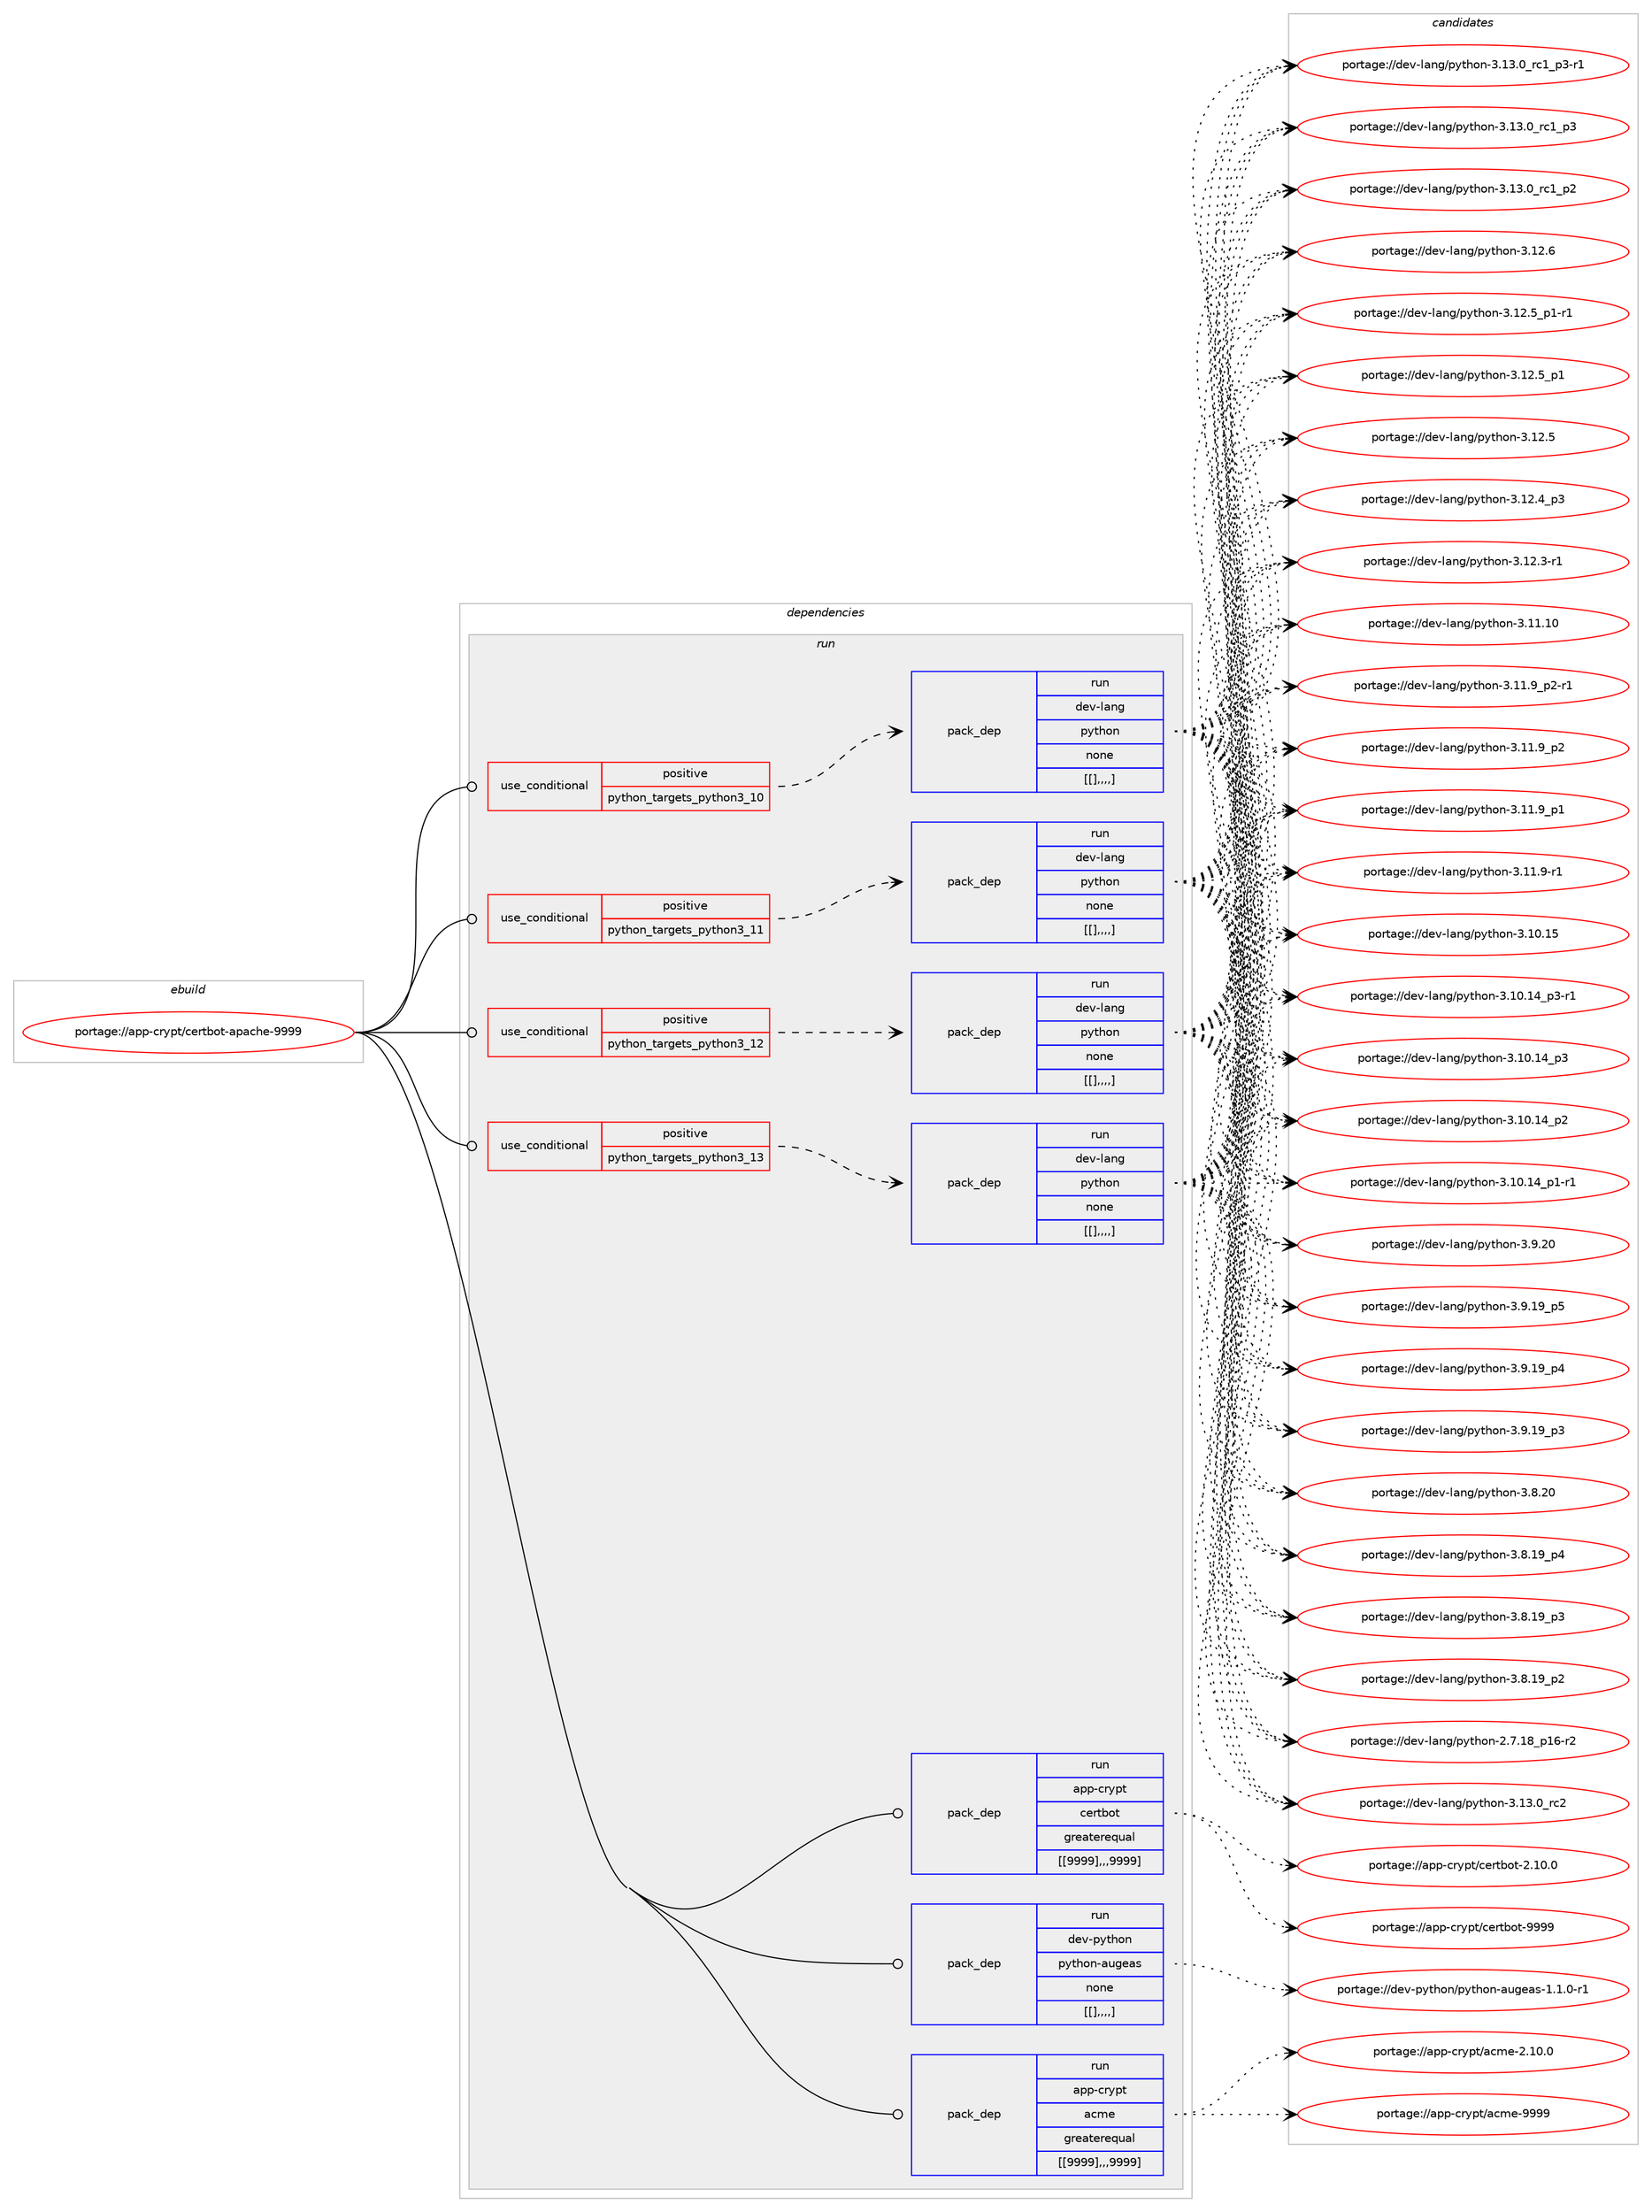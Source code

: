 digraph prolog {

# *************
# Graph options
# *************

newrank=true;
concentrate=true;
compound=true;
graph [rankdir=LR,fontname=Helvetica,fontsize=10,ranksep=1.5];#, ranksep=2.5, nodesep=0.2];
edge  [arrowhead=vee];
node  [fontname=Helvetica,fontsize=10];

# **********
# The ebuild
# **********

subgraph cluster_leftcol {
color=gray;
label=<<i>ebuild</i>>;
id [label="portage://app-crypt/certbot-apache-9999", color=red, width=4, href="../app-crypt/certbot-apache-9999.svg"];
}

# ****************
# The dependencies
# ****************

subgraph cluster_midcol {
color=gray;
label=<<i>dependencies</i>>;
subgraph cluster_compile {
fillcolor="#eeeeee";
style=filled;
label=<<i>compile</i>>;
}
subgraph cluster_compileandrun {
fillcolor="#eeeeee";
style=filled;
label=<<i>compile and run</i>>;
}
subgraph cluster_run {
fillcolor="#eeeeee";
style=filled;
label=<<i>run</i>>;
subgraph cond3499 {
dependency12808 [label=<<TABLE BORDER="0" CELLBORDER="1" CELLSPACING="0" CELLPADDING="4"><TR><TD ROWSPAN="3" CELLPADDING="10">use_conditional</TD></TR><TR><TD>positive</TD></TR><TR><TD>python_targets_python3_10</TD></TR></TABLE>>, shape=none, color=red];
subgraph pack9239 {
dependency12809 [label=<<TABLE BORDER="0" CELLBORDER="1" CELLSPACING="0" CELLPADDING="4" WIDTH="220"><TR><TD ROWSPAN="6" CELLPADDING="30">pack_dep</TD></TR><TR><TD WIDTH="110">run</TD></TR><TR><TD>dev-lang</TD></TR><TR><TD>python</TD></TR><TR><TD>none</TD></TR><TR><TD>[[],,,,]</TD></TR></TABLE>>, shape=none, color=blue];
}
dependency12808:e -> dependency12809:w [weight=20,style="dashed",arrowhead="vee"];
}
id:e -> dependency12808:w [weight=20,style="solid",arrowhead="odot"];
subgraph cond3500 {
dependency12810 [label=<<TABLE BORDER="0" CELLBORDER="1" CELLSPACING="0" CELLPADDING="4"><TR><TD ROWSPAN="3" CELLPADDING="10">use_conditional</TD></TR><TR><TD>positive</TD></TR><TR><TD>python_targets_python3_11</TD></TR></TABLE>>, shape=none, color=red];
subgraph pack9240 {
dependency12811 [label=<<TABLE BORDER="0" CELLBORDER="1" CELLSPACING="0" CELLPADDING="4" WIDTH="220"><TR><TD ROWSPAN="6" CELLPADDING="30">pack_dep</TD></TR><TR><TD WIDTH="110">run</TD></TR><TR><TD>dev-lang</TD></TR><TR><TD>python</TD></TR><TR><TD>none</TD></TR><TR><TD>[[],,,,]</TD></TR></TABLE>>, shape=none, color=blue];
}
dependency12810:e -> dependency12811:w [weight=20,style="dashed",arrowhead="vee"];
}
id:e -> dependency12810:w [weight=20,style="solid",arrowhead="odot"];
subgraph cond3501 {
dependency12812 [label=<<TABLE BORDER="0" CELLBORDER="1" CELLSPACING="0" CELLPADDING="4"><TR><TD ROWSPAN="3" CELLPADDING="10">use_conditional</TD></TR><TR><TD>positive</TD></TR><TR><TD>python_targets_python3_12</TD></TR></TABLE>>, shape=none, color=red];
subgraph pack9241 {
dependency12813 [label=<<TABLE BORDER="0" CELLBORDER="1" CELLSPACING="0" CELLPADDING="4" WIDTH="220"><TR><TD ROWSPAN="6" CELLPADDING="30">pack_dep</TD></TR><TR><TD WIDTH="110">run</TD></TR><TR><TD>dev-lang</TD></TR><TR><TD>python</TD></TR><TR><TD>none</TD></TR><TR><TD>[[],,,,]</TD></TR></TABLE>>, shape=none, color=blue];
}
dependency12812:e -> dependency12813:w [weight=20,style="dashed",arrowhead="vee"];
}
id:e -> dependency12812:w [weight=20,style="solid",arrowhead="odot"];
subgraph cond3502 {
dependency12814 [label=<<TABLE BORDER="0" CELLBORDER="1" CELLSPACING="0" CELLPADDING="4"><TR><TD ROWSPAN="3" CELLPADDING="10">use_conditional</TD></TR><TR><TD>positive</TD></TR><TR><TD>python_targets_python3_13</TD></TR></TABLE>>, shape=none, color=red];
subgraph pack9242 {
dependency12815 [label=<<TABLE BORDER="0" CELLBORDER="1" CELLSPACING="0" CELLPADDING="4" WIDTH="220"><TR><TD ROWSPAN="6" CELLPADDING="30">pack_dep</TD></TR><TR><TD WIDTH="110">run</TD></TR><TR><TD>dev-lang</TD></TR><TR><TD>python</TD></TR><TR><TD>none</TD></TR><TR><TD>[[],,,,]</TD></TR></TABLE>>, shape=none, color=blue];
}
dependency12814:e -> dependency12815:w [weight=20,style="dashed",arrowhead="vee"];
}
id:e -> dependency12814:w [weight=20,style="solid",arrowhead="odot"];
subgraph pack9243 {
dependency12816 [label=<<TABLE BORDER="0" CELLBORDER="1" CELLSPACING="0" CELLPADDING="4" WIDTH="220"><TR><TD ROWSPAN="6" CELLPADDING="30">pack_dep</TD></TR><TR><TD WIDTH="110">run</TD></TR><TR><TD>app-crypt</TD></TR><TR><TD>acme</TD></TR><TR><TD>greaterequal</TD></TR><TR><TD>[[9999],,,9999]</TD></TR></TABLE>>, shape=none, color=blue];
}
id:e -> dependency12816:w [weight=20,style="solid",arrowhead="odot"];
subgraph pack9244 {
dependency12817 [label=<<TABLE BORDER="0" CELLBORDER="1" CELLSPACING="0" CELLPADDING="4" WIDTH="220"><TR><TD ROWSPAN="6" CELLPADDING="30">pack_dep</TD></TR><TR><TD WIDTH="110">run</TD></TR><TR><TD>app-crypt</TD></TR><TR><TD>certbot</TD></TR><TR><TD>greaterequal</TD></TR><TR><TD>[[9999],,,9999]</TD></TR></TABLE>>, shape=none, color=blue];
}
id:e -> dependency12817:w [weight=20,style="solid",arrowhead="odot"];
subgraph pack9245 {
dependency12818 [label=<<TABLE BORDER="0" CELLBORDER="1" CELLSPACING="0" CELLPADDING="4" WIDTH="220"><TR><TD ROWSPAN="6" CELLPADDING="30">pack_dep</TD></TR><TR><TD WIDTH="110">run</TD></TR><TR><TD>dev-python</TD></TR><TR><TD>python-augeas</TD></TR><TR><TD>none</TD></TR><TR><TD>[[],,,,]</TD></TR></TABLE>>, shape=none, color=blue];
}
id:e -> dependency12818:w [weight=20,style="solid",arrowhead="odot"];
}
}

# **************
# The candidates
# **************

subgraph cluster_choices {
rank=same;
color=gray;
label=<<i>candidates</i>>;

subgraph choice9239 {
color=black;
nodesep=1;
choice10010111845108971101034711212111610411111045514649514648951149950 [label="portage://dev-lang/python-3.13.0_rc2", color=red, width=4,href="../dev-lang/python-3.13.0_rc2.svg"];
choice1001011184510897110103471121211161041111104551464951464895114994995112514511449 [label="portage://dev-lang/python-3.13.0_rc1_p3-r1", color=red, width=4,href="../dev-lang/python-3.13.0_rc1_p3-r1.svg"];
choice100101118451089711010347112121116104111110455146495146489511499499511251 [label="portage://dev-lang/python-3.13.0_rc1_p3", color=red, width=4,href="../dev-lang/python-3.13.0_rc1_p3.svg"];
choice100101118451089711010347112121116104111110455146495146489511499499511250 [label="portage://dev-lang/python-3.13.0_rc1_p2", color=red, width=4,href="../dev-lang/python-3.13.0_rc1_p2.svg"];
choice10010111845108971101034711212111610411111045514649504654 [label="portage://dev-lang/python-3.12.6", color=red, width=4,href="../dev-lang/python-3.12.6.svg"];
choice1001011184510897110103471121211161041111104551464950465395112494511449 [label="portage://dev-lang/python-3.12.5_p1-r1", color=red, width=4,href="../dev-lang/python-3.12.5_p1-r1.svg"];
choice100101118451089711010347112121116104111110455146495046539511249 [label="portage://dev-lang/python-3.12.5_p1", color=red, width=4,href="../dev-lang/python-3.12.5_p1.svg"];
choice10010111845108971101034711212111610411111045514649504653 [label="portage://dev-lang/python-3.12.5", color=red, width=4,href="../dev-lang/python-3.12.5.svg"];
choice100101118451089711010347112121116104111110455146495046529511251 [label="portage://dev-lang/python-3.12.4_p3", color=red, width=4,href="../dev-lang/python-3.12.4_p3.svg"];
choice100101118451089711010347112121116104111110455146495046514511449 [label="portage://dev-lang/python-3.12.3-r1", color=red, width=4,href="../dev-lang/python-3.12.3-r1.svg"];
choice1001011184510897110103471121211161041111104551464949464948 [label="portage://dev-lang/python-3.11.10", color=red, width=4,href="../dev-lang/python-3.11.10.svg"];
choice1001011184510897110103471121211161041111104551464949465795112504511449 [label="portage://dev-lang/python-3.11.9_p2-r1", color=red, width=4,href="../dev-lang/python-3.11.9_p2-r1.svg"];
choice100101118451089711010347112121116104111110455146494946579511250 [label="portage://dev-lang/python-3.11.9_p2", color=red, width=4,href="../dev-lang/python-3.11.9_p2.svg"];
choice100101118451089711010347112121116104111110455146494946579511249 [label="portage://dev-lang/python-3.11.9_p1", color=red, width=4,href="../dev-lang/python-3.11.9_p1.svg"];
choice100101118451089711010347112121116104111110455146494946574511449 [label="portage://dev-lang/python-3.11.9-r1", color=red, width=4,href="../dev-lang/python-3.11.9-r1.svg"];
choice1001011184510897110103471121211161041111104551464948464953 [label="portage://dev-lang/python-3.10.15", color=red, width=4,href="../dev-lang/python-3.10.15.svg"];
choice100101118451089711010347112121116104111110455146494846495295112514511449 [label="portage://dev-lang/python-3.10.14_p3-r1", color=red, width=4,href="../dev-lang/python-3.10.14_p3-r1.svg"];
choice10010111845108971101034711212111610411111045514649484649529511251 [label="portage://dev-lang/python-3.10.14_p3", color=red, width=4,href="../dev-lang/python-3.10.14_p3.svg"];
choice10010111845108971101034711212111610411111045514649484649529511250 [label="portage://dev-lang/python-3.10.14_p2", color=red, width=4,href="../dev-lang/python-3.10.14_p2.svg"];
choice100101118451089711010347112121116104111110455146494846495295112494511449 [label="portage://dev-lang/python-3.10.14_p1-r1", color=red, width=4,href="../dev-lang/python-3.10.14_p1-r1.svg"];
choice10010111845108971101034711212111610411111045514657465048 [label="portage://dev-lang/python-3.9.20", color=red, width=4,href="../dev-lang/python-3.9.20.svg"];
choice100101118451089711010347112121116104111110455146574649579511253 [label="portage://dev-lang/python-3.9.19_p5", color=red, width=4,href="../dev-lang/python-3.9.19_p5.svg"];
choice100101118451089711010347112121116104111110455146574649579511252 [label="portage://dev-lang/python-3.9.19_p4", color=red, width=4,href="../dev-lang/python-3.9.19_p4.svg"];
choice100101118451089711010347112121116104111110455146574649579511251 [label="portage://dev-lang/python-3.9.19_p3", color=red, width=4,href="../dev-lang/python-3.9.19_p3.svg"];
choice10010111845108971101034711212111610411111045514656465048 [label="portage://dev-lang/python-3.8.20", color=red, width=4,href="../dev-lang/python-3.8.20.svg"];
choice100101118451089711010347112121116104111110455146564649579511252 [label="portage://dev-lang/python-3.8.19_p4", color=red, width=4,href="../dev-lang/python-3.8.19_p4.svg"];
choice100101118451089711010347112121116104111110455146564649579511251 [label="portage://dev-lang/python-3.8.19_p3", color=red, width=4,href="../dev-lang/python-3.8.19_p3.svg"];
choice100101118451089711010347112121116104111110455146564649579511250 [label="portage://dev-lang/python-3.8.19_p2", color=red, width=4,href="../dev-lang/python-3.8.19_p2.svg"];
choice100101118451089711010347112121116104111110455046554649569511249544511450 [label="portage://dev-lang/python-2.7.18_p16-r2", color=red, width=4,href="../dev-lang/python-2.7.18_p16-r2.svg"];
dependency12809:e -> choice10010111845108971101034711212111610411111045514649514648951149950:w [style=dotted,weight="100"];
dependency12809:e -> choice1001011184510897110103471121211161041111104551464951464895114994995112514511449:w [style=dotted,weight="100"];
dependency12809:e -> choice100101118451089711010347112121116104111110455146495146489511499499511251:w [style=dotted,weight="100"];
dependency12809:e -> choice100101118451089711010347112121116104111110455146495146489511499499511250:w [style=dotted,weight="100"];
dependency12809:e -> choice10010111845108971101034711212111610411111045514649504654:w [style=dotted,weight="100"];
dependency12809:e -> choice1001011184510897110103471121211161041111104551464950465395112494511449:w [style=dotted,weight="100"];
dependency12809:e -> choice100101118451089711010347112121116104111110455146495046539511249:w [style=dotted,weight="100"];
dependency12809:e -> choice10010111845108971101034711212111610411111045514649504653:w [style=dotted,weight="100"];
dependency12809:e -> choice100101118451089711010347112121116104111110455146495046529511251:w [style=dotted,weight="100"];
dependency12809:e -> choice100101118451089711010347112121116104111110455146495046514511449:w [style=dotted,weight="100"];
dependency12809:e -> choice1001011184510897110103471121211161041111104551464949464948:w [style=dotted,weight="100"];
dependency12809:e -> choice1001011184510897110103471121211161041111104551464949465795112504511449:w [style=dotted,weight="100"];
dependency12809:e -> choice100101118451089711010347112121116104111110455146494946579511250:w [style=dotted,weight="100"];
dependency12809:e -> choice100101118451089711010347112121116104111110455146494946579511249:w [style=dotted,weight="100"];
dependency12809:e -> choice100101118451089711010347112121116104111110455146494946574511449:w [style=dotted,weight="100"];
dependency12809:e -> choice1001011184510897110103471121211161041111104551464948464953:w [style=dotted,weight="100"];
dependency12809:e -> choice100101118451089711010347112121116104111110455146494846495295112514511449:w [style=dotted,weight="100"];
dependency12809:e -> choice10010111845108971101034711212111610411111045514649484649529511251:w [style=dotted,weight="100"];
dependency12809:e -> choice10010111845108971101034711212111610411111045514649484649529511250:w [style=dotted,weight="100"];
dependency12809:e -> choice100101118451089711010347112121116104111110455146494846495295112494511449:w [style=dotted,weight="100"];
dependency12809:e -> choice10010111845108971101034711212111610411111045514657465048:w [style=dotted,weight="100"];
dependency12809:e -> choice100101118451089711010347112121116104111110455146574649579511253:w [style=dotted,weight="100"];
dependency12809:e -> choice100101118451089711010347112121116104111110455146574649579511252:w [style=dotted,weight="100"];
dependency12809:e -> choice100101118451089711010347112121116104111110455146574649579511251:w [style=dotted,weight="100"];
dependency12809:e -> choice10010111845108971101034711212111610411111045514656465048:w [style=dotted,weight="100"];
dependency12809:e -> choice100101118451089711010347112121116104111110455146564649579511252:w [style=dotted,weight="100"];
dependency12809:e -> choice100101118451089711010347112121116104111110455146564649579511251:w [style=dotted,weight="100"];
dependency12809:e -> choice100101118451089711010347112121116104111110455146564649579511250:w [style=dotted,weight="100"];
dependency12809:e -> choice100101118451089711010347112121116104111110455046554649569511249544511450:w [style=dotted,weight="100"];
}
subgraph choice9240 {
color=black;
nodesep=1;
choice10010111845108971101034711212111610411111045514649514648951149950 [label="portage://dev-lang/python-3.13.0_rc2", color=red, width=4,href="../dev-lang/python-3.13.0_rc2.svg"];
choice1001011184510897110103471121211161041111104551464951464895114994995112514511449 [label="portage://dev-lang/python-3.13.0_rc1_p3-r1", color=red, width=4,href="../dev-lang/python-3.13.0_rc1_p3-r1.svg"];
choice100101118451089711010347112121116104111110455146495146489511499499511251 [label="portage://dev-lang/python-3.13.0_rc1_p3", color=red, width=4,href="../dev-lang/python-3.13.0_rc1_p3.svg"];
choice100101118451089711010347112121116104111110455146495146489511499499511250 [label="portage://dev-lang/python-3.13.0_rc1_p2", color=red, width=4,href="../dev-lang/python-3.13.0_rc1_p2.svg"];
choice10010111845108971101034711212111610411111045514649504654 [label="portage://dev-lang/python-3.12.6", color=red, width=4,href="../dev-lang/python-3.12.6.svg"];
choice1001011184510897110103471121211161041111104551464950465395112494511449 [label="portage://dev-lang/python-3.12.5_p1-r1", color=red, width=4,href="../dev-lang/python-3.12.5_p1-r1.svg"];
choice100101118451089711010347112121116104111110455146495046539511249 [label="portage://dev-lang/python-3.12.5_p1", color=red, width=4,href="../dev-lang/python-3.12.5_p1.svg"];
choice10010111845108971101034711212111610411111045514649504653 [label="portage://dev-lang/python-3.12.5", color=red, width=4,href="../dev-lang/python-3.12.5.svg"];
choice100101118451089711010347112121116104111110455146495046529511251 [label="portage://dev-lang/python-3.12.4_p3", color=red, width=4,href="../dev-lang/python-3.12.4_p3.svg"];
choice100101118451089711010347112121116104111110455146495046514511449 [label="portage://dev-lang/python-3.12.3-r1", color=red, width=4,href="../dev-lang/python-3.12.3-r1.svg"];
choice1001011184510897110103471121211161041111104551464949464948 [label="portage://dev-lang/python-3.11.10", color=red, width=4,href="../dev-lang/python-3.11.10.svg"];
choice1001011184510897110103471121211161041111104551464949465795112504511449 [label="portage://dev-lang/python-3.11.9_p2-r1", color=red, width=4,href="../dev-lang/python-3.11.9_p2-r1.svg"];
choice100101118451089711010347112121116104111110455146494946579511250 [label="portage://dev-lang/python-3.11.9_p2", color=red, width=4,href="../dev-lang/python-3.11.9_p2.svg"];
choice100101118451089711010347112121116104111110455146494946579511249 [label="portage://dev-lang/python-3.11.9_p1", color=red, width=4,href="../dev-lang/python-3.11.9_p1.svg"];
choice100101118451089711010347112121116104111110455146494946574511449 [label="portage://dev-lang/python-3.11.9-r1", color=red, width=4,href="../dev-lang/python-3.11.9-r1.svg"];
choice1001011184510897110103471121211161041111104551464948464953 [label="portage://dev-lang/python-3.10.15", color=red, width=4,href="../dev-lang/python-3.10.15.svg"];
choice100101118451089711010347112121116104111110455146494846495295112514511449 [label="portage://dev-lang/python-3.10.14_p3-r1", color=red, width=4,href="../dev-lang/python-3.10.14_p3-r1.svg"];
choice10010111845108971101034711212111610411111045514649484649529511251 [label="portage://dev-lang/python-3.10.14_p3", color=red, width=4,href="../dev-lang/python-3.10.14_p3.svg"];
choice10010111845108971101034711212111610411111045514649484649529511250 [label="portage://dev-lang/python-3.10.14_p2", color=red, width=4,href="../dev-lang/python-3.10.14_p2.svg"];
choice100101118451089711010347112121116104111110455146494846495295112494511449 [label="portage://dev-lang/python-3.10.14_p1-r1", color=red, width=4,href="../dev-lang/python-3.10.14_p1-r1.svg"];
choice10010111845108971101034711212111610411111045514657465048 [label="portage://dev-lang/python-3.9.20", color=red, width=4,href="../dev-lang/python-3.9.20.svg"];
choice100101118451089711010347112121116104111110455146574649579511253 [label="portage://dev-lang/python-3.9.19_p5", color=red, width=4,href="../dev-lang/python-3.9.19_p5.svg"];
choice100101118451089711010347112121116104111110455146574649579511252 [label="portage://dev-lang/python-3.9.19_p4", color=red, width=4,href="../dev-lang/python-3.9.19_p4.svg"];
choice100101118451089711010347112121116104111110455146574649579511251 [label="portage://dev-lang/python-3.9.19_p3", color=red, width=4,href="../dev-lang/python-3.9.19_p3.svg"];
choice10010111845108971101034711212111610411111045514656465048 [label="portage://dev-lang/python-3.8.20", color=red, width=4,href="../dev-lang/python-3.8.20.svg"];
choice100101118451089711010347112121116104111110455146564649579511252 [label="portage://dev-lang/python-3.8.19_p4", color=red, width=4,href="../dev-lang/python-3.8.19_p4.svg"];
choice100101118451089711010347112121116104111110455146564649579511251 [label="portage://dev-lang/python-3.8.19_p3", color=red, width=4,href="../dev-lang/python-3.8.19_p3.svg"];
choice100101118451089711010347112121116104111110455146564649579511250 [label="portage://dev-lang/python-3.8.19_p2", color=red, width=4,href="../dev-lang/python-3.8.19_p2.svg"];
choice100101118451089711010347112121116104111110455046554649569511249544511450 [label="portage://dev-lang/python-2.7.18_p16-r2", color=red, width=4,href="../dev-lang/python-2.7.18_p16-r2.svg"];
dependency12811:e -> choice10010111845108971101034711212111610411111045514649514648951149950:w [style=dotted,weight="100"];
dependency12811:e -> choice1001011184510897110103471121211161041111104551464951464895114994995112514511449:w [style=dotted,weight="100"];
dependency12811:e -> choice100101118451089711010347112121116104111110455146495146489511499499511251:w [style=dotted,weight="100"];
dependency12811:e -> choice100101118451089711010347112121116104111110455146495146489511499499511250:w [style=dotted,weight="100"];
dependency12811:e -> choice10010111845108971101034711212111610411111045514649504654:w [style=dotted,weight="100"];
dependency12811:e -> choice1001011184510897110103471121211161041111104551464950465395112494511449:w [style=dotted,weight="100"];
dependency12811:e -> choice100101118451089711010347112121116104111110455146495046539511249:w [style=dotted,weight="100"];
dependency12811:e -> choice10010111845108971101034711212111610411111045514649504653:w [style=dotted,weight="100"];
dependency12811:e -> choice100101118451089711010347112121116104111110455146495046529511251:w [style=dotted,weight="100"];
dependency12811:e -> choice100101118451089711010347112121116104111110455146495046514511449:w [style=dotted,weight="100"];
dependency12811:e -> choice1001011184510897110103471121211161041111104551464949464948:w [style=dotted,weight="100"];
dependency12811:e -> choice1001011184510897110103471121211161041111104551464949465795112504511449:w [style=dotted,weight="100"];
dependency12811:e -> choice100101118451089711010347112121116104111110455146494946579511250:w [style=dotted,weight="100"];
dependency12811:e -> choice100101118451089711010347112121116104111110455146494946579511249:w [style=dotted,weight="100"];
dependency12811:e -> choice100101118451089711010347112121116104111110455146494946574511449:w [style=dotted,weight="100"];
dependency12811:e -> choice1001011184510897110103471121211161041111104551464948464953:w [style=dotted,weight="100"];
dependency12811:e -> choice100101118451089711010347112121116104111110455146494846495295112514511449:w [style=dotted,weight="100"];
dependency12811:e -> choice10010111845108971101034711212111610411111045514649484649529511251:w [style=dotted,weight="100"];
dependency12811:e -> choice10010111845108971101034711212111610411111045514649484649529511250:w [style=dotted,weight="100"];
dependency12811:e -> choice100101118451089711010347112121116104111110455146494846495295112494511449:w [style=dotted,weight="100"];
dependency12811:e -> choice10010111845108971101034711212111610411111045514657465048:w [style=dotted,weight="100"];
dependency12811:e -> choice100101118451089711010347112121116104111110455146574649579511253:w [style=dotted,weight="100"];
dependency12811:e -> choice100101118451089711010347112121116104111110455146574649579511252:w [style=dotted,weight="100"];
dependency12811:e -> choice100101118451089711010347112121116104111110455146574649579511251:w [style=dotted,weight="100"];
dependency12811:e -> choice10010111845108971101034711212111610411111045514656465048:w [style=dotted,weight="100"];
dependency12811:e -> choice100101118451089711010347112121116104111110455146564649579511252:w [style=dotted,weight="100"];
dependency12811:e -> choice100101118451089711010347112121116104111110455146564649579511251:w [style=dotted,weight="100"];
dependency12811:e -> choice100101118451089711010347112121116104111110455146564649579511250:w [style=dotted,weight="100"];
dependency12811:e -> choice100101118451089711010347112121116104111110455046554649569511249544511450:w [style=dotted,weight="100"];
}
subgraph choice9241 {
color=black;
nodesep=1;
choice10010111845108971101034711212111610411111045514649514648951149950 [label="portage://dev-lang/python-3.13.0_rc2", color=red, width=4,href="../dev-lang/python-3.13.0_rc2.svg"];
choice1001011184510897110103471121211161041111104551464951464895114994995112514511449 [label="portage://dev-lang/python-3.13.0_rc1_p3-r1", color=red, width=4,href="../dev-lang/python-3.13.0_rc1_p3-r1.svg"];
choice100101118451089711010347112121116104111110455146495146489511499499511251 [label="portage://dev-lang/python-3.13.0_rc1_p3", color=red, width=4,href="../dev-lang/python-3.13.0_rc1_p3.svg"];
choice100101118451089711010347112121116104111110455146495146489511499499511250 [label="portage://dev-lang/python-3.13.0_rc1_p2", color=red, width=4,href="../dev-lang/python-3.13.0_rc1_p2.svg"];
choice10010111845108971101034711212111610411111045514649504654 [label="portage://dev-lang/python-3.12.6", color=red, width=4,href="../dev-lang/python-3.12.6.svg"];
choice1001011184510897110103471121211161041111104551464950465395112494511449 [label="portage://dev-lang/python-3.12.5_p1-r1", color=red, width=4,href="../dev-lang/python-3.12.5_p1-r1.svg"];
choice100101118451089711010347112121116104111110455146495046539511249 [label="portage://dev-lang/python-3.12.5_p1", color=red, width=4,href="../dev-lang/python-3.12.5_p1.svg"];
choice10010111845108971101034711212111610411111045514649504653 [label="portage://dev-lang/python-3.12.5", color=red, width=4,href="../dev-lang/python-3.12.5.svg"];
choice100101118451089711010347112121116104111110455146495046529511251 [label="portage://dev-lang/python-3.12.4_p3", color=red, width=4,href="../dev-lang/python-3.12.4_p3.svg"];
choice100101118451089711010347112121116104111110455146495046514511449 [label="portage://dev-lang/python-3.12.3-r1", color=red, width=4,href="../dev-lang/python-3.12.3-r1.svg"];
choice1001011184510897110103471121211161041111104551464949464948 [label="portage://dev-lang/python-3.11.10", color=red, width=4,href="../dev-lang/python-3.11.10.svg"];
choice1001011184510897110103471121211161041111104551464949465795112504511449 [label="portage://dev-lang/python-3.11.9_p2-r1", color=red, width=4,href="../dev-lang/python-3.11.9_p2-r1.svg"];
choice100101118451089711010347112121116104111110455146494946579511250 [label="portage://dev-lang/python-3.11.9_p2", color=red, width=4,href="../dev-lang/python-3.11.9_p2.svg"];
choice100101118451089711010347112121116104111110455146494946579511249 [label="portage://dev-lang/python-3.11.9_p1", color=red, width=4,href="../dev-lang/python-3.11.9_p1.svg"];
choice100101118451089711010347112121116104111110455146494946574511449 [label="portage://dev-lang/python-3.11.9-r1", color=red, width=4,href="../dev-lang/python-3.11.9-r1.svg"];
choice1001011184510897110103471121211161041111104551464948464953 [label="portage://dev-lang/python-3.10.15", color=red, width=4,href="../dev-lang/python-3.10.15.svg"];
choice100101118451089711010347112121116104111110455146494846495295112514511449 [label="portage://dev-lang/python-3.10.14_p3-r1", color=red, width=4,href="../dev-lang/python-3.10.14_p3-r1.svg"];
choice10010111845108971101034711212111610411111045514649484649529511251 [label="portage://dev-lang/python-3.10.14_p3", color=red, width=4,href="../dev-lang/python-3.10.14_p3.svg"];
choice10010111845108971101034711212111610411111045514649484649529511250 [label="portage://dev-lang/python-3.10.14_p2", color=red, width=4,href="../dev-lang/python-3.10.14_p2.svg"];
choice100101118451089711010347112121116104111110455146494846495295112494511449 [label="portage://dev-lang/python-3.10.14_p1-r1", color=red, width=4,href="../dev-lang/python-3.10.14_p1-r1.svg"];
choice10010111845108971101034711212111610411111045514657465048 [label="portage://dev-lang/python-3.9.20", color=red, width=4,href="../dev-lang/python-3.9.20.svg"];
choice100101118451089711010347112121116104111110455146574649579511253 [label="portage://dev-lang/python-3.9.19_p5", color=red, width=4,href="../dev-lang/python-3.9.19_p5.svg"];
choice100101118451089711010347112121116104111110455146574649579511252 [label="portage://dev-lang/python-3.9.19_p4", color=red, width=4,href="../dev-lang/python-3.9.19_p4.svg"];
choice100101118451089711010347112121116104111110455146574649579511251 [label="portage://dev-lang/python-3.9.19_p3", color=red, width=4,href="../dev-lang/python-3.9.19_p3.svg"];
choice10010111845108971101034711212111610411111045514656465048 [label="portage://dev-lang/python-3.8.20", color=red, width=4,href="../dev-lang/python-3.8.20.svg"];
choice100101118451089711010347112121116104111110455146564649579511252 [label="portage://dev-lang/python-3.8.19_p4", color=red, width=4,href="../dev-lang/python-3.8.19_p4.svg"];
choice100101118451089711010347112121116104111110455146564649579511251 [label="portage://dev-lang/python-3.8.19_p3", color=red, width=4,href="../dev-lang/python-3.8.19_p3.svg"];
choice100101118451089711010347112121116104111110455146564649579511250 [label="portage://dev-lang/python-3.8.19_p2", color=red, width=4,href="../dev-lang/python-3.8.19_p2.svg"];
choice100101118451089711010347112121116104111110455046554649569511249544511450 [label="portage://dev-lang/python-2.7.18_p16-r2", color=red, width=4,href="../dev-lang/python-2.7.18_p16-r2.svg"];
dependency12813:e -> choice10010111845108971101034711212111610411111045514649514648951149950:w [style=dotted,weight="100"];
dependency12813:e -> choice1001011184510897110103471121211161041111104551464951464895114994995112514511449:w [style=dotted,weight="100"];
dependency12813:e -> choice100101118451089711010347112121116104111110455146495146489511499499511251:w [style=dotted,weight="100"];
dependency12813:e -> choice100101118451089711010347112121116104111110455146495146489511499499511250:w [style=dotted,weight="100"];
dependency12813:e -> choice10010111845108971101034711212111610411111045514649504654:w [style=dotted,weight="100"];
dependency12813:e -> choice1001011184510897110103471121211161041111104551464950465395112494511449:w [style=dotted,weight="100"];
dependency12813:e -> choice100101118451089711010347112121116104111110455146495046539511249:w [style=dotted,weight="100"];
dependency12813:e -> choice10010111845108971101034711212111610411111045514649504653:w [style=dotted,weight="100"];
dependency12813:e -> choice100101118451089711010347112121116104111110455146495046529511251:w [style=dotted,weight="100"];
dependency12813:e -> choice100101118451089711010347112121116104111110455146495046514511449:w [style=dotted,weight="100"];
dependency12813:e -> choice1001011184510897110103471121211161041111104551464949464948:w [style=dotted,weight="100"];
dependency12813:e -> choice1001011184510897110103471121211161041111104551464949465795112504511449:w [style=dotted,weight="100"];
dependency12813:e -> choice100101118451089711010347112121116104111110455146494946579511250:w [style=dotted,weight="100"];
dependency12813:e -> choice100101118451089711010347112121116104111110455146494946579511249:w [style=dotted,weight="100"];
dependency12813:e -> choice100101118451089711010347112121116104111110455146494946574511449:w [style=dotted,weight="100"];
dependency12813:e -> choice1001011184510897110103471121211161041111104551464948464953:w [style=dotted,weight="100"];
dependency12813:e -> choice100101118451089711010347112121116104111110455146494846495295112514511449:w [style=dotted,weight="100"];
dependency12813:e -> choice10010111845108971101034711212111610411111045514649484649529511251:w [style=dotted,weight="100"];
dependency12813:e -> choice10010111845108971101034711212111610411111045514649484649529511250:w [style=dotted,weight="100"];
dependency12813:e -> choice100101118451089711010347112121116104111110455146494846495295112494511449:w [style=dotted,weight="100"];
dependency12813:e -> choice10010111845108971101034711212111610411111045514657465048:w [style=dotted,weight="100"];
dependency12813:e -> choice100101118451089711010347112121116104111110455146574649579511253:w [style=dotted,weight="100"];
dependency12813:e -> choice100101118451089711010347112121116104111110455146574649579511252:w [style=dotted,weight="100"];
dependency12813:e -> choice100101118451089711010347112121116104111110455146574649579511251:w [style=dotted,weight="100"];
dependency12813:e -> choice10010111845108971101034711212111610411111045514656465048:w [style=dotted,weight="100"];
dependency12813:e -> choice100101118451089711010347112121116104111110455146564649579511252:w [style=dotted,weight="100"];
dependency12813:e -> choice100101118451089711010347112121116104111110455146564649579511251:w [style=dotted,weight="100"];
dependency12813:e -> choice100101118451089711010347112121116104111110455146564649579511250:w [style=dotted,weight="100"];
dependency12813:e -> choice100101118451089711010347112121116104111110455046554649569511249544511450:w [style=dotted,weight="100"];
}
subgraph choice9242 {
color=black;
nodesep=1;
choice10010111845108971101034711212111610411111045514649514648951149950 [label="portage://dev-lang/python-3.13.0_rc2", color=red, width=4,href="../dev-lang/python-3.13.0_rc2.svg"];
choice1001011184510897110103471121211161041111104551464951464895114994995112514511449 [label="portage://dev-lang/python-3.13.0_rc1_p3-r1", color=red, width=4,href="../dev-lang/python-3.13.0_rc1_p3-r1.svg"];
choice100101118451089711010347112121116104111110455146495146489511499499511251 [label="portage://dev-lang/python-3.13.0_rc1_p3", color=red, width=4,href="../dev-lang/python-3.13.0_rc1_p3.svg"];
choice100101118451089711010347112121116104111110455146495146489511499499511250 [label="portage://dev-lang/python-3.13.0_rc1_p2", color=red, width=4,href="../dev-lang/python-3.13.0_rc1_p2.svg"];
choice10010111845108971101034711212111610411111045514649504654 [label="portage://dev-lang/python-3.12.6", color=red, width=4,href="../dev-lang/python-3.12.6.svg"];
choice1001011184510897110103471121211161041111104551464950465395112494511449 [label="portage://dev-lang/python-3.12.5_p1-r1", color=red, width=4,href="../dev-lang/python-3.12.5_p1-r1.svg"];
choice100101118451089711010347112121116104111110455146495046539511249 [label="portage://dev-lang/python-3.12.5_p1", color=red, width=4,href="../dev-lang/python-3.12.5_p1.svg"];
choice10010111845108971101034711212111610411111045514649504653 [label="portage://dev-lang/python-3.12.5", color=red, width=4,href="../dev-lang/python-3.12.5.svg"];
choice100101118451089711010347112121116104111110455146495046529511251 [label="portage://dev-lang/python-3.12.4_p3", color=red, width=4,href="../dev-lang/python-3.12.4_p3.svg"];
choice100101118451089711010347112121116104111110455146495046514511449 [label="portage://dev-lang/python-3.12.3-r1", color=red, width=4,href="../dev-lang/python-3.12.3-r1.svg"];
choice1001011184510897110103471121211161041111104551464949464948 [label="portage://dev-lang/python-3.11.10", color=red, width=4,href="../dev-lang/python-3.11.10.svg"];
choice1001011184510897110103471121211161041111104551464949465795112504511449 [label="portage://dev-lang/python-3.11.9_p2-r1", color=red, width=4,href="../dev-lang/python-3.11.9_p2-r1.svg"];
choice100101118451089711010347112121116104111110455146494946579511250 [label="portage://dev-lang/python-3.11.9_p2", color=red, width=4,href="../dev-lang/python-3.11.9_p2.svg"];
choice100101118451089711010347112121116104111110455146494946579511249 [label="portage://dev-lang/python-3.11.9_p1", color=red, width=4,href="../dev-lang/python-3.11.9_p1.svg"];
choice100101118451089711010347112121116104111110455146494946574511449 [label="portage://dev-lang/python-3.11.9-r1", color=red, width=4,href="../dev-lang/python-3.11.9-r1.svg"];
choice1001011184510897110103471121211161041111104551464948464953 [label="portage://dev-lang/python-3.10.15", color=red, width=4,href="../dev-lang/python-3.10.15.svg"];
choice100101118451089711010347112121116104111110455146494846495295112514511449 [label="portage://dev-lang/python-3.10.14_p3-r1", color=red, width=4,href="../dev-lang/python-3.10.14_p3-r1.svg"];
choice10010111845108971101034711212111610411111045514649484649529511251 [label="portage://dev-lang/python-3.10.14_p3", color=red, width=4,href="../dev-lang/python-3.10.14_p3.svg"];
choice10010111845108971101034711212111610411111045514649484649529511250 [label="portage://dev-lang/python-3.10.14_p2", color=red, width=4,href="../dev-lang/python-3.10.14_p2.svg"];
choice100101118451089711010347112121116104111110455146494846495295112494511449 [label="portage://dev-lang/python-3.10.14_p1-r1", color=red, width=4,href="../dev-lang/python-3.10.14_p1-r1.svg"];
choice10010111845108971101034711212111610411111045514657465048 [label="portage://dev-lang/python-3.9.20", color=red, width=4,href="../dev-lang/python-3.9.20.svg"];
choice100101118451089711010347112121116104111110455146574649579511253 [label="portage://dev-lang/python-3.9.19_p5", color=red, width=4,href="../dev-lang/python-3.9.19_p5.svg"];
choice100101118451089711010347112121116104111110455146574649579511252 [label="portage://dev-lang/python-3.9.19_p4", color=red, width=4,href="../dev-lang/python-3.9.19_p4.svg"];
choice100101118451089711010347112121116104111110455146574649579511251 [label="portage://dev-lang/python-3.9.19_p3", color=red, width=4,href="../dev-lang/python-3.9.19_p3.svg"];
choice10010111845108971101034711212111610411111045514656465048 [label="portage://dev-lang/python-3.8.20", color=red, width=4,href="../dev-lang/python-3.8.20.svg"];
choice100101118451089711010347112121116104111110455146564649579511252 [label="portage://dev-lang/python-3.8.19_p4", color=red, width=4,href="../dev-lang/python-3.8.19_p4.svg"];
choice100101118451089711010347112121116104111110455146564649579511251 [label="portage://dev-lang/python-3.8.19_p3", color=red, width=4,href="../dev-lang/python-3.8.19_p3.svg"];
choice100101118451089711010347112121116104111110455146564649579511250 [label="portage://dev-lang/python-3.8.19_p2", color=red, width=4,href="../dev-lang/python-3.8.19_p2.svg"];
choice100101118451089711010347112121116104111110455046554649569511249544511450 [label="portage://dev-lang/python-2.7.18_p16-r2", color=red, width=4,href="../dev-lang/python-2.7.18_p16-r2.svg"];
dependency12815:e -> choice10010111845108971101034711212111610411111045514649514648951149950:w [style=dotted,weight="100"];
dependency12815:e -> choice1001011184510897110103471121211161041111104551464951464895114994995112514511449:w [style=dotted,weight="100"];
dependency12815:e -> choice100101118451089711010347112121116104111110455146495146489511499499511251:w [style=dotted,weight="100"];
dependency12815:e -> choice100101118451089711010347112121116104111110455146495146489511499499511250:w [style=dotted,weight="100"];
dependency12815:e -> choice10010111845108971101034711212111610411111045514649504654:w [style=dotted,weight="100"];
dependency12815:e -> choice1001011184510897110103471121211161041111104551464950465395112494511449:w [style=dotted,weight="100"];
dependency12815:e -> choice100101118451089711010347112121116104111110455146495046539511249:w [style=dotted,weight="100"];
dependency12815:e -> choice10010111845108971101034711212111610411111045514649504653:w [style=dotted,weight="100"];
dependency12815:e -> choice100101118451089711010347112121116104111110455146495046529511251:w [style=dotted,weight="100"];
dependency12815:e -> choice100101118451089711010347112121116104111110455146495046514511449:w [style=dotted,weight="100"];
dependency12815:e -> choice1001011184510897110103471121211161041111104551464949464948:w [style=dotted,weight="100"];
dependency12815:e -> choice1001011184510897110103471121211161041111104551464949465795112504511449:w [style=dotted,weight="100"];
dependency12815:e -> choice100101118451089711010347112121116104111110455146494946579511250:w [style=dotted,weight="100"];
dependency12815:e -> choice100101118451089711010347112121116104111110455146494946579511249:w [style=dotted,weight="100"];
dependency12815:e -> choice100101118451089711010347112121116104111110455146494946574511449:w [style=dotted,weight="100"];
dependency12815:e -> choice1001011184510897110103471121211161041111104551464948464953:w [style=dotted,weight="100"];
dependency12815:e -> choice100101118451089711010347112121116104111110455146494846495295112514511449:w [style=dotted,weight="100"];
dependency12815:e -> choice10010111845108971101034711212111610411111045514649484649529511251:w [style=dotted,weight="100"];
dependency12815:e -> choice10010111845108971101034711212111610411111045514649484649529511250:w [style=dotted,weight="100"];
dependency12815:e -> choice100101118451089711010347112121116104111110455146494846495295112494511449:w [style=dotted,weight="100"];
dependency12815:e -> choice10010111845108971101034711212111610411111045514657465048:w [style=dotted,weight="100"];
dependency12815:e -> choice100101118451089711010347112121116104111110455146574649579511253:w [style=dotted,weight="100"];
dependency12815:e -> choice100101118451089711010347112121116104111110455146574649579511252:w [style=dotted,weight="100"];
dependency12815:e -> choice100101118451089711010347112121116104111110455146574649579511251:w [style=dotted,weight="100"];
dependency12815:e -> choice10010111845108971101034711212111610411111045514656465048:w [style=dotted,weight="100"];
dependency12815:e -> choice100101118451089711010347112121116104111110455146564649579511252:w [style=dotted,weight="100"];
dependency12815:e -> choice100101118451089711010347112121116104111110455146564649579511251:w [style=dotted,weight="100"];
dependency12815:e -> choice100101118451089711010347112121116104111110455146564649579511250:w [style=dotted,weight="100"];
dependency12815:e -> choice100101118451089711010347112121116104111110455046554649569511249544511450:w [style=dotted,weight="100"];
}
subgraph choice9243 {
color=black;
nodesep=1;
choice9711211245991141211121164797991091014557575757 [label="portage://app-crypt/acme-9999", color=red, width=4,href="../app-crypt/acme-9999.svg"];
choice97112112459911412111211647979910910145504649484648 [label="portage://app-crypt/acme-2.10.0", color=red, width=4,href="../app-crypt/acme-2.10.0.svg"];
dependency12816:e -> choice9711211245991141211121164797991091014557575757:w [style=dotted,weight="100"];
dependency12816:e -> choice97112112459911412111211647979910910145504649484648:w [style=dotted,weight="100"];
}
subgraph choice9244 {
color=black;
nodesep=1;
choice9711211245991141211121164799101114116981111164557575757 [label="portage://app-crypt/certbot-9999", color=red, width=4,href="../app-crypt/certbot-9999.svg"];
choice97112112459911412111211647991011141169811111645504649484648 [label="portage://app-crypt/certbot-2.10.0", color=red, width=4,href="../app-crypt/certbot-2.10.0.svg"];
dependency12817:e -> choice9711211245991141211121164799101114116981111164557575757:w [style=dotted,weight="100"];
dependency12817:e -> choice97112112459911412111211647991011141169811111645504649484648:w [style=dotted,weight="100"];
}
subgraph choice9245 {
color=black;
nodesep=1;
choice10010111845112121116104111110471121211161041111104597117103101971154549464946484511449 [label="portage://dev-python/python-augeas-1.1.0-r1", color=red, width=4,href="../dev-python/python-augeas-1.1.0-r1.svg"];
dependency12818:e -> choice10010111845112121116104111110471121211161041111104597117103101971154549464946484511449:w [style=dotted,weight="100"];
}
}

}
